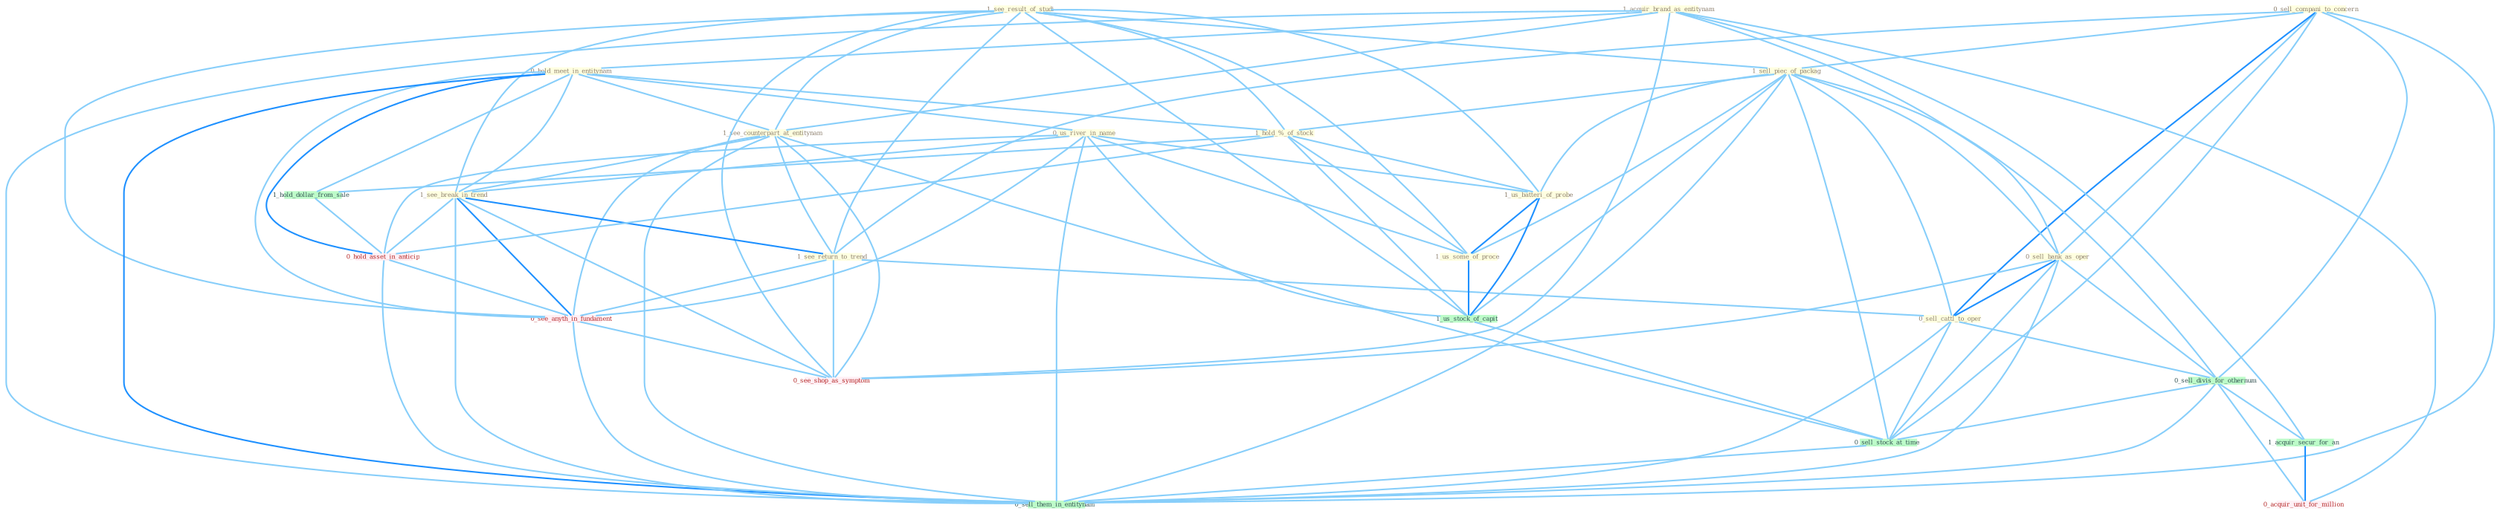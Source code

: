 Graph G{ 
    node
    [shape=polygon,style=filled,width=.5,height=.06,color="#BDFCC9",fixedsize=true,fontsize=4,
    fontcolor="#2f4f4f"];
    {node
    [color="#ffffe0", fontcolor="#8b7d6b"] "1_see_result_of_studi " "0_sell_compani_to_concern " "1_acquir_brand_as_entitynam " "1_sell_piec_of_packag " "0_hold_meet_in_entitynam " "1_see_counterpart_at_entitynam " "0_sell_bank_as_oper " "0_us_river_in_name " "1_see_break_in_trend " "1_hold_%_of_stock " "1_see_return_to_trend " "0_sell_cattl_to_oper " "1_us_batteri_of_probe " "1_us_some_of_proce "}
{node [color="#fff0f5", fontcolor="#b22222"] "0_hold_asset_in_anticip " "0_see_anyth_in_fundament " "0_acquir_unit_for_million " "0_see_shop_as_symptom "}
edge [color="#B0E2FF"];

	"1_see_result_of_studi " -- "1_sell_piec_of_packag " [w="1", color="#87cefa" ];
	"1_see_result_of_studi " -- "1_see_counterpart_at_entitynam " [w="1", color="#87cefa" ];
	"1_see_result_of_studi " -- "1_see_break_in_trend " [w="1", color="#87cefa" ];
	"1_see_result_of_studi " -- "1_hold_%_of_stock " [w="1", color="#87cefa" ];
	"1_see_result_of_studi " -- "1_see_return_to_trend " [w="1", color="#87cefa" ];
	"1_see_result_of_studi " -- "1_us_batteri_of_probe " [w="1", color="#87cefa" ];
	"1_see_result_of_studi " -- "1_us_some_of_proce " [w="1", color="#87cefa" ];
	"1_see_result_of_studi " -- "1_us_stock_of_capit " [w="1", color="#87cefa" ];
	"1_see_result_of_studi " -- "0_see_anyth_in_fundament " [w="1", color="#87cefa" ];
	"1_see_result_of_studi " -- "0_see_shop_as_symptom " [w="1", color="#87cefa" ];
	"0_sell_compani_to_concern " -- "1_sell_piec_of_packag " [w="1", color="#87cefa" ];
	"0_sell_compani_to_concern " -- "0_sell_bank_as_oper " [w="1", color="#87cefa" ];
	"0_sell_compani_to_concern " -- "1_see_return_to_trend " [w="1", color="#87cefa" ];
	"0_sell_compani_to_concern " -- "0_sell_cattl_to_oper " [w="2", color="#1e90ff" , len=0.8];
	"0_sell_compani_to_concern " -- "0_sell_divis_for_othernum " [w="1", color="#87cefa" ];
	"0_sell_compani_to_concern " -- "0_sell_stock_at_time " [w="1", color="#87cefa" ];
	"0_sell_compani_to_concern " -- "0_sell_them_in_entitynam " [w="1", color="#87cefa" ];
	"1_acquir_brand_as_entitynam " -- "0_hold_meet_in_entitynam " [w="1", color="#87cefa" ];
	"1_acquir_brand_as_entitynam " -- "1_see_counterpart_at_entitynam " [w="1", color="#87cefa" ];
	"1_acquir_brand_as_entitynam " -- "0_sell_bank_as_oper " [w="1", color="#87cefa" ];
	"1_acquir_brand_as_entitynam " -- "1_acquir_secur_for_an " [w="1", color="#87cefa" ];
	"1_acquir_brand_as_entitynam " -- "0_acquir_unit_for_million " [w="1", color="#87cefa" ];
	"1_acquir_brand_as_entitynam " -- "0_see_shop_as_symptom " [w="1", color="#87cefa" ];
	"1_acquir_brand_as_entitynam " -- "0_sell_them_in_entitynam " [w="1", color="#87cefa" ];
	"1_sell_piec_of_packag " -- "0_sell_bank_as_oper " [w="1", color="#87cefa" ];
	"1_sell_piec_of_packag " -- "1_hold_%_of_stock " [w="1", color="#87cefa" ];
	"1_sell_piec_of_packag " -- "0_sell_cattl_to_oper " [w="1", color="#87cefa" ];
	"1_sell_piec_of_packag " -- "1_us_batteri_of_probe " [w="1", color="#87cefa" ];
	"1_sell_piec_of_packag " -- "1_us_some_of_proce " [w="1", color="#87cefa" ];
	"1_sell_piec_of_packag " -- "0_sell_divis_for_othernum " [w="1", color="#87cefa" ];
	"1_sell_piec_of_packag " -- "1_us_stock_of_capit " [w="1", color="#87cefa" ];
	"1_sell_piec_of_packag " -- "0_sell_stock_at_time " [w="1", color="#87cefa" ];
	"1_sell_piec_of_packag " -- "0_sell_them_in_entitynam " [w="1", color="#87cefa" ];
	"0_hold_meet_in_entitynam " -- "1_see_counterpart_at_entitynam " [w="1", color="#87cefa" ];
	"0_hold_meet_in_entitynam " -- "0_us_river_in_name " [w="1", color="#87cefa" ];
	"0_hold_meet_in_entitynam " -- "1_see_break_in_trend " [w="1", color="#87cefa" ];
	"0_hold_meet_in_entitynam " -- "1_hold_%_of_stock " [w="1", color="#87cefa" ];
	"0_hold_meet_in_entitynam " -- "1_hold_dollar_from_sale " [w="1", color="#87cefa" ];
	"0_hold_meet_in_entitynam " -- "0_hold_asset_in_anticip " [w="2", color="#1e90ff" , len=0.8];
	"0_hold_meet_in_entitynam " -- "0_see_anyth_in_fundament " [w="1", color="#87cefa" ];
	"0_hold_meet_in_entitynam " -- "0_sell_them_in_entitynam " [w="2", color="#1e90ff" , len=0.8];
	"1_see_counterpart_at_entitynam " -- "1_see_break_in_trend " [w="1", color="#87cefa" ];
	"1_see_counterpart_at_entitynam " -- "1_see_return_to_trend " [w="1", color="#87cefa" ];
	"1_see_counterpart_at_entitynam " -- "0_sell_stock_at_time " [w="1", color="#87cefa" ];
	"1_see_counterpart_at_entitynam " -- "0_see_anyth_in_fundament " [w="1", color="#87cefa" ];
	"1_see_counterpart_at_entitynam " -- "0_see_shop_as_symptom " [w="1", color="#87cefa" ];
	"1_see_counterpart_at_entitynam " -- "0_sell_them_in_entitynam " [w="1", color="#87cefa" ];
	"0_sell_bank_as_oper " -- "0_sell_cattl_to_oper " [w="2", color="#1e90ff" , len=0.8];
	"0_sell_bank_as_oper " -- "0_sell_divis_for_othernum " [w="1", color="#87cefa" ];
	"0_sell_bank_as_oper " -- "0_sell_stock_at_time " [w="1", color="#87cefa" ];
	"0_sell_bank_as_oper " -- "0_see_shop_as_symptom " [w="1", color="#87cefa" ];
	"0_sell_bank_as_oper " -- "0_sell_them_in_entitynam " [w="1", color="#87cefa" ];
	"0_us_river_in_name " -- "1_see_break_in_trend " [w="1", color="#87cefa" ];
	"0_us_river_in_name " -- "1_us_batteri_of_probe " [w="1", color="#87cefa" ];
	"0_us_river_in_name " -- "1_us_some_of_proce " [w="1", color="#87cefa" ];
	"0_us_river_in_name " -- "1_us_stock_of_capit " [w="1", color="#87cefa" ];
	"0_us_river_in_name " -- "0_hold_asset_in_anticip " [w="1", color="#87cefa" ];
	"0_us_river_in_name " -- "0_see_anyth_in_fundament " [w="1", color="#87cefa" ];
	"0_us_river_in_name " -- "0_sell_them_in_entitynam " [w="1", color="#87cefa" ];
	"1_see_break_in_trend " -- "1_see_return_to_trend " [w="2", color="#1e90ff" , len=0.8];
	"1_see_break_in_trend " -- "0_hold_asset_in_anticip " [w="1", color="#87cefa" ];
	"1_see_break_in_trend " -- "0_see_anyth_in_fundament " [w="2", color="#1e90ff" , len=0.8];
	"1_see_break_in_trend " -- "0_see_shop_as_symptom " [w="1", color="#87cefa" ];
	"1_see_break_in_trend " -- "0_sell_them_in_entitynam " [w="1", color="#87cefa" ];
	"1_hold_%_of_stock " -- "1_us_batteri_of_probe " [w="1", color="#87cefa" ];
	"1_hold_%_of_stock " -- "1_us_some_of_proce " [w="1", color="#87cefa" ];
	"1_hold_%_of_stock " -- "1_us_stock_of_capit " [w="1", color="#87cefa" ];
	"1_hold_%_of_stock " -- "1_hold_dollar_from_sale " [w="1", color="#87cefa" ];
	"1_hold_%_of_stock " -- "0_hold_asset_in_anticip " [w="1", color="#87cefa" ];
	"1_see_return_to_trend " -- "0_sell_cattl_to_oper " [w="1", color="#87cefa" ];
	"1_see_return_to_trend " -- "0_see_anyth_in_fundament " [w="1", color="#87cefa" ];
	"1_see_return_to_trend " -- "0_see_shop_as_symptom " [w="1", color="#87cefa" ];
	"0_sell_cattl_to_oper " -- "0_sell_divis_for_othernum " [w="1", color="#87cefa" ];
	"0_sell_cattl_to_oper " -- "0_sell_stock_at_time " [w="1", color="#87cefa" ];
	"0_sell_cattl_to_oper " -- "0_sell_them_in_entitynam " [w="1", color="#87cefa" ];
	"1_us_batteri_of_probe " -- "1_us_some_of_proce " [w="2", color="#1e90ff" , len=0.8];
	"1_us_batteri_of_probe " -- "1_us_stock_of_capit " [w="2", color="#1e90ff" , len=0.8];
	"1_us_some_of_proce " -- "1_us_stock_of_capit " [w="2", color="#1e90ff" , len=0.8];
	"0_sell_divis_for_othernum " -- "1_acquir_secur_for_an " [w="1", color="#87cefa" ];
	"0_sell_divis_for_othernum " -- "0_sell_stock_at_time " [w="1", color="#87cefa" ];
	"0_sell_divis_for_othernum " -- "0_acquir_unit_for_million " [w="1", color="#87cefa" ];
	"0_sell_divis_for_othernum " -- "0_sell_them_in_entitynam " [w="1", color="#87cefa" ];
	"1_acquir_secur_for_an " -- "0_acquir_unit_for_million " [w="2", color="#1e90ff" , len=0.8];
	"1_us_stock_of_capit " -- "0_sell_stock_at_time " [w="1", color="#87cefa" ];
	"1_hold_dollar_from_sale " -- "0_hold_asset_in_anticip " [w="1", color="#87cefa" ];
	"0_hold_asset_in_anticip " -- "0_see_anyth_in_fundament " [w="1", color="#87cefa" ];
	"0_hold_asset_in_anticip " -- "0_sell_them_in_entitynam " [w="1", color="#87cefa" ];
	"0_sell_stock_at_time " -- "0_sell_them_in_entitynam " [w="1", color="#87cefa" ];
	"0_see_anyth_in_fundament " -- "0_see_shop_as_symptom " [w="1", color="#87cefa" ];
	"0_see_anyth_in_fundament " -- "0_sell_them_in_entitynam " [w="1", color="#87cefa" ];
}
